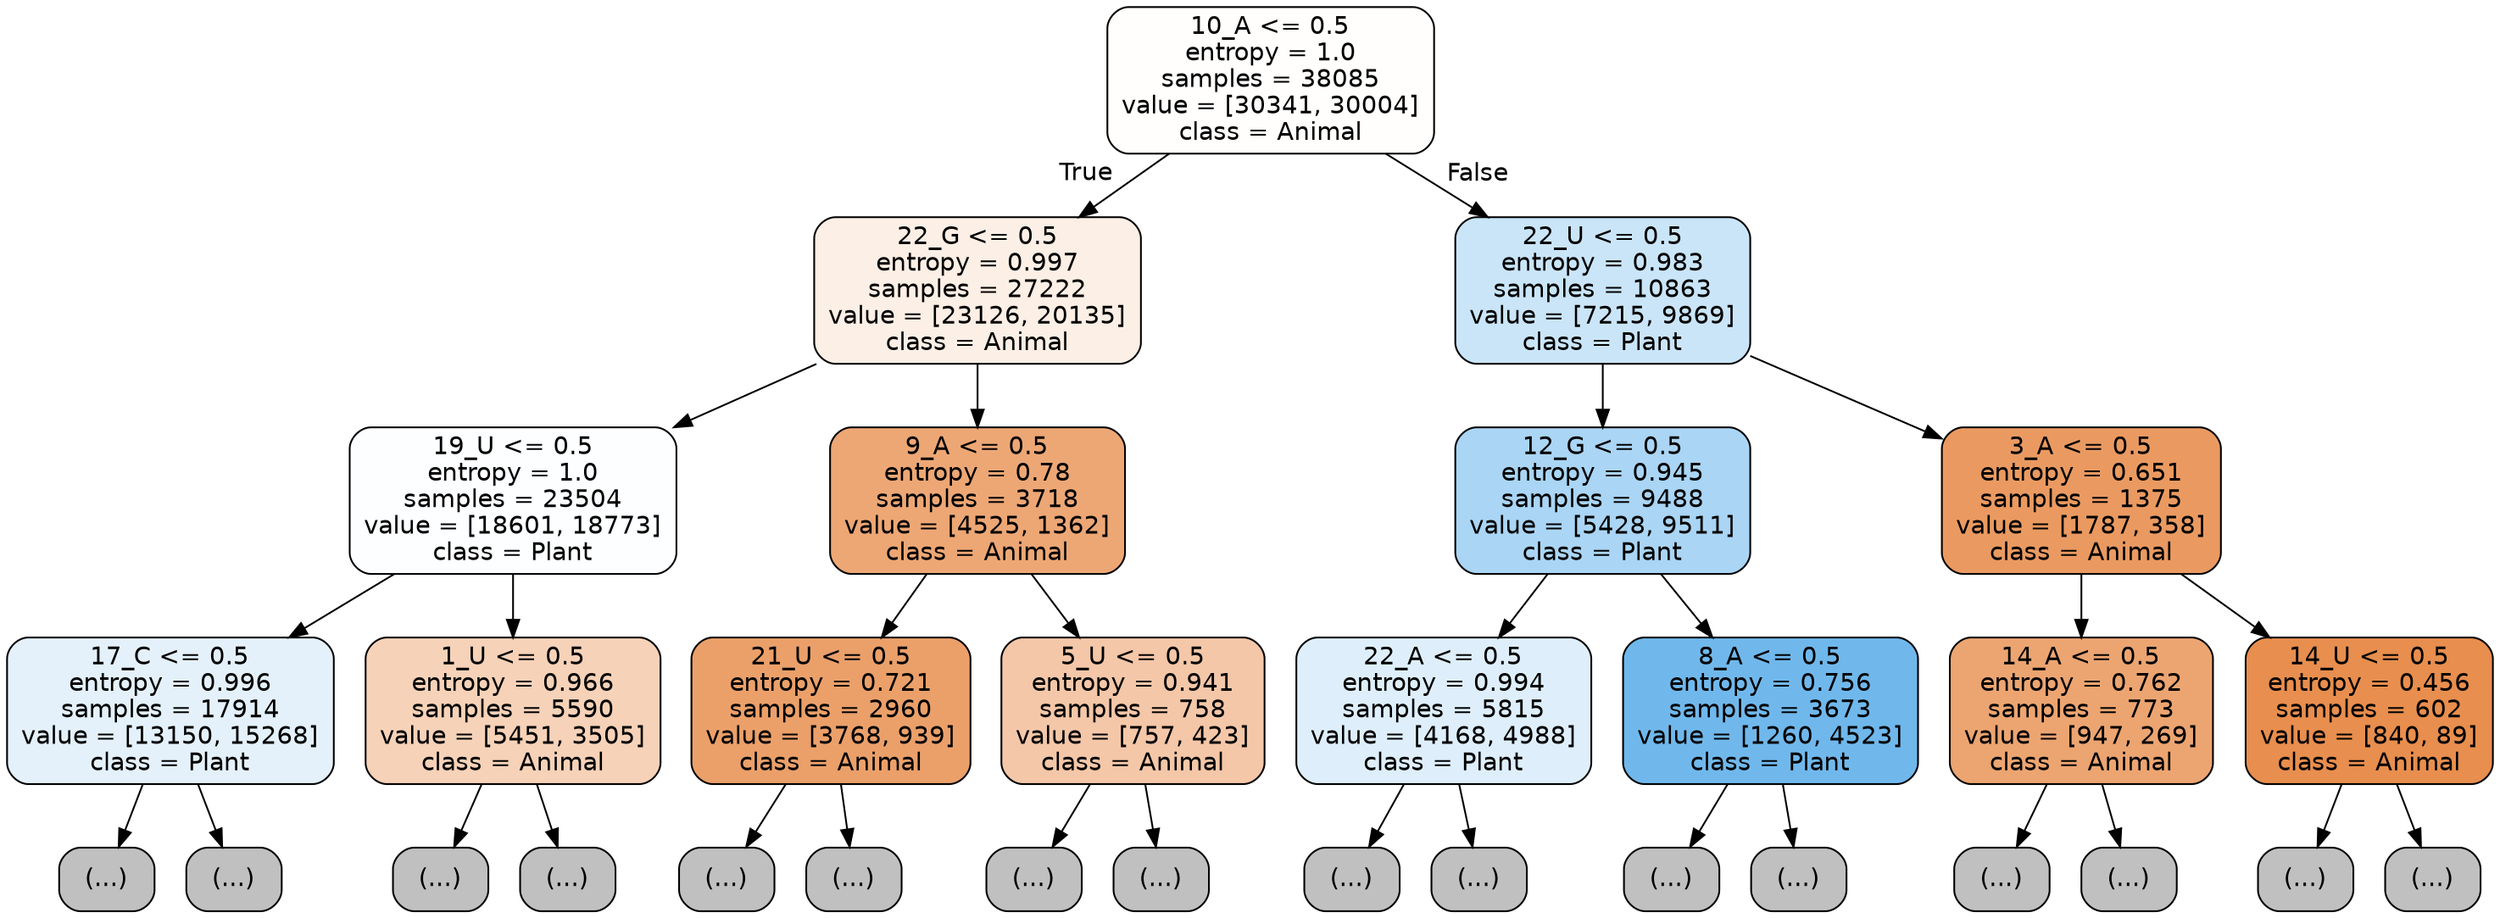 digraph Tree {
node [shape=box, style="filled, rounded", color="black", fontname="helvetica"] ;
edge [fontname="helvetica"] ;
0 [label="10_A <= 0.5\nentropy = 1.0\nsamples = 38085\nvalue = [30341, 30004]\nclass = Animal", fillcolor="#fffefd"] ;
1 [label="22_G <= 0.5\nentropy = 0.997\nsamples = 27222\nvalue = [23126, 20135]\nclass = Animal", fillcolor="#fcefe5"] ;
0 -> 1 [labeldistance=2.5, labelangle=45, headlabel="True"] ;
2 [label="19_U <= 0.5\nentropy = 1.0\nsamples = 23504\nvalue = [18601, 18773]\nclass = Plant", fillcolor="#fdfeff"] ;
1 -> 2 ;
3 [label="17_C <= 0.5\nentropy = 0.996\nsamples = 17914\nvalue = [13150, 15268]\nclass = Plant", fillcolor="#e4f1fb"] ;
2 -> 3 ;
4 [label="(...)", fillcolor="#C0C0C0"] ;
3 -> 4 ;
6501 [label="(...)", fillcolor="#C0C0C0"] ;
3 -> 6501 ;
8418 [label="1_U <= 0.5\nentropy = 0.966\nsamples = 5590\nvalue = [5451, 3505]\nclass = Animal", fillcolor="#f6d2b8"] ;
2 -> 8418 ;
8419 [label="(...)", fillcolor="#C0C0C0"] ;
8418 -> 8419 ;
10036 [label="(...)", fillcolor="#C0C0C0"] ;
8418 -> 10036 ;
11345 [label="9_A <= 0.5\nentropy = 0.78\nsamples = 3718\nvalue = [4525, 1362]\nclass = Animal", fillcolor="#eda775"] ;
1 -> 11345 ;
11346 [label="21_U <= 0.5\nentropy = 0.721\nsamples = 2960\nvalue = [3768, 939]\nclass = Animal", fillcolor="#eba06a"] ;
11345 -> 11346 ;
11347 [label="(...)", fillcolor="#C0C0C0"] ;
11346 -> 11347 ;
12160 [label="(...)", fillcolor="#C0C0C0"] ;
11346 -> 12160 ;
12517 [label="5_U <= 0.5\nentropy = 0.941\nsamples = 758\nvalue = [757, 423]\nclass = Animal", fillcolor="#f4c7a8"] ;
11345 -> 12517 ;
12518 [label="(...)", fillcolor="#C0C0C0"] ;
12517 -> 12518 ;
12799 [label="(...)", fillcolor="#C0C0C0"] ;
12517 -> 12799 ;
12904 [label="22_U <= 0.5\nentropy = 0.983\nsamples = 10863\nvalue = [7215, 9869]\nclass = Plant", fillcolor="#cae5f8"] ;
0 -> 12904 [labeldistance=2.5, labelangle=-45, headlabel="False"] ;
12905 [label="12_G <= 0.5\nentropy = 0.945\nsamples = 9488\nvalue = [5428, 9511]\nclass = Plant", fillcolor="#aad5f4"] ;
12904 -> 12905 ;
12906 [label="22_A <= 0.5\nentropy = 0.994\nsamples = 5815\nvalue = [4168, 4988]\nclass = Plant", fillcolor="#deeffb"] ;
12905 -> 12906 ;
12907 [label="(...)", fillcolor="#C0C0C0"] ;
12906 -> 12907 ;
15092 [label="(...)", fillcolor="#C0C0C0"] ;
12906 -> 15092 ;
15455 [label="8_A <= 0.5\nentropy = 0.756\nsamples = 3673\nvalue = [1260, 4523]\nclass = Plant", fillcolor="#70b8ec"] ;
12905 -> 15455 ;
15456 [label="(...)", fillcolor="#C0C0C0"] ;
15455 -> 15456 ;
16231 [label="(...)", fillcolor="#C0C0C0"] ;
15455 -> 16231 ;
16516 [label="3_A <= 0.5\nentropy = 0.651\nsamples = 1375\nvalue = [1787, 358]\nclass = Animal", fillcolor="#ea9a61"] ;
12904 -> 16516 ;
16517 [label="14_A <= 0.5\nentropy = 0.762\nsamples = 773\nvalue = [947, 269]\nclass = Animal", fillcolor="#eca571"] ;
16516 -> 16517 ;
16518 [label="(...)", fillcolor="#C0C0C0"] ;
16517 -> 16518 ;
16841 [label="(...)", fillcolor="#C0C0C0"] ;
16517 -> 16841 ;
16926 [label="14_U <= 0.5\nentropy = 0.456\nsamples = 602\nvalue = [840, 89]\nclass = Animal", fillcolor="#e88e4e"] ;
16516 -> 16926 ;
16927 [label="(...)", fillcolor="#C0C0C0"] ;
16926 -> 16927 ;
17034 [label="(...)", fillcolor="#C0C0C0"] ;
16926 -> 17034 ;
}